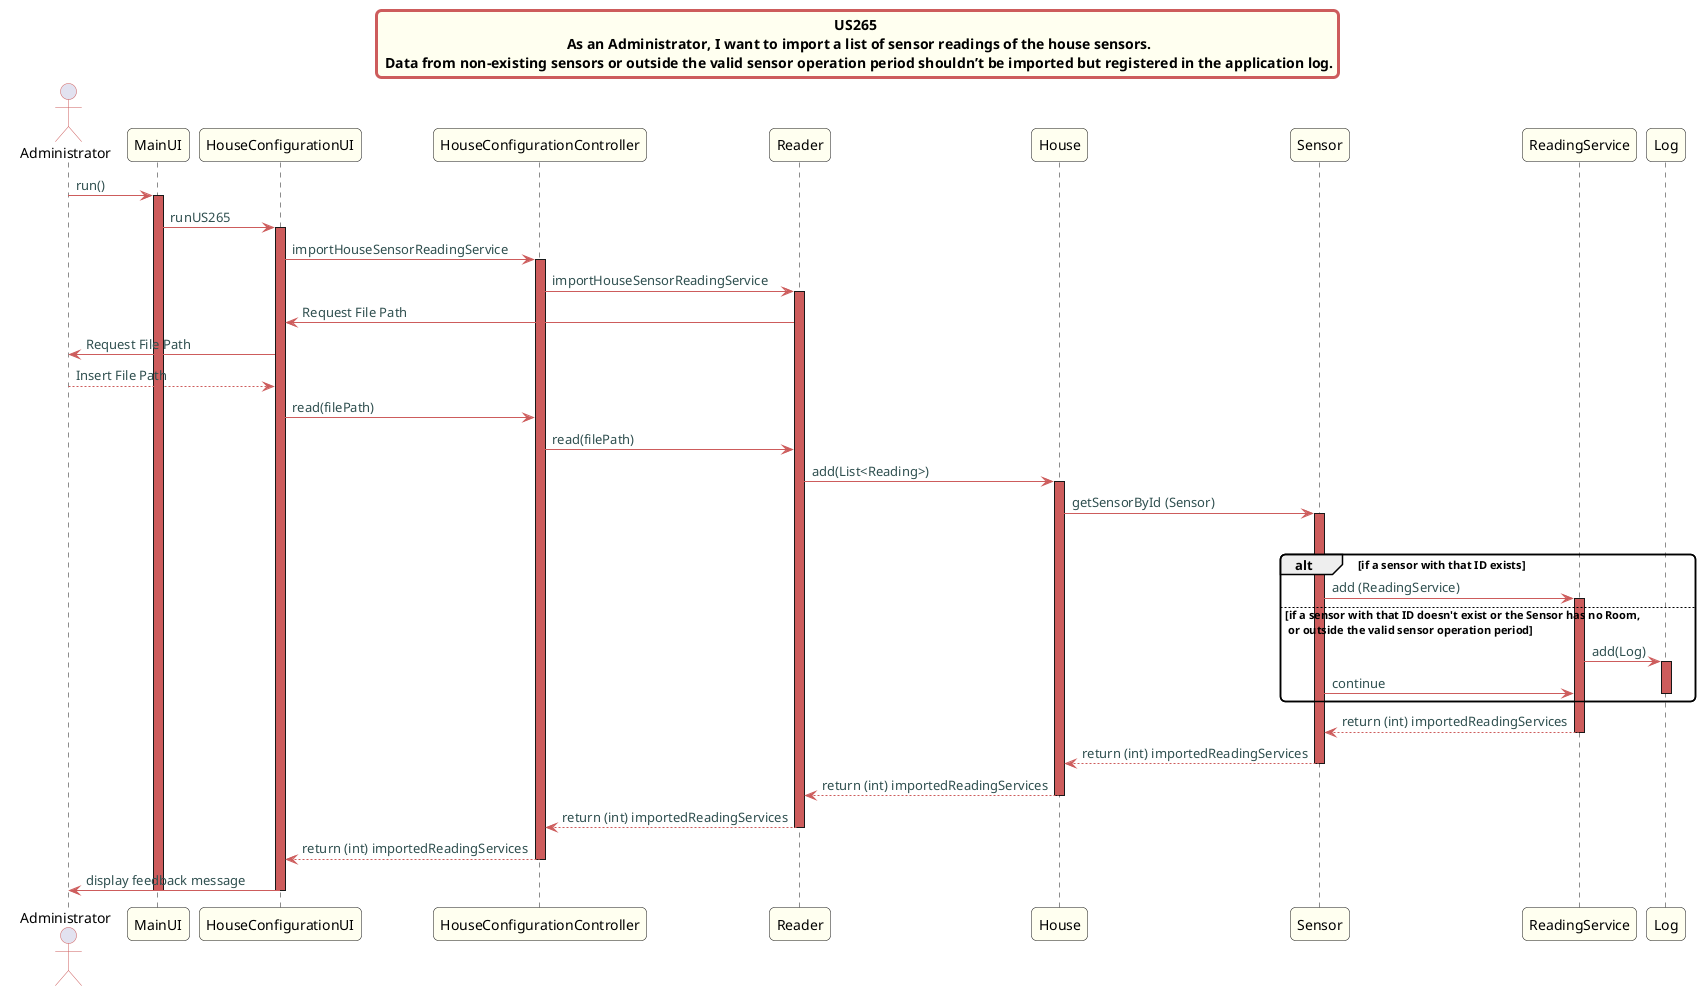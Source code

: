 @startuml

skinparam titleBorderRoundCorner 10
skinparam titleBorderThickness 3
skinparam titleBorderColor indianred
skinparam titleBackgroundColor ivory
skinparam FontName quicksand

skinparam actor {
  BorderColor indianred
  }

skinparam sequence {
  LifeLineBackgroundColor indianred
  ParticipantBackgroundColor ivory
}

skinparam roundcorner 10

skinparam component {
  arrowThickness 1
  ArrowFontName Verdana
  ArrowColor indianred
  ArrowFontColor darkslategrey
}

title US265 \n  As an Administrator, I want to import a list of sensor readings of the house sensors. \n Data from non-existing sensors or outside the valid sensor operation period shouldn’t be imported but registered in the application log.


actor Administrator
Administrator -> MainUI:run()
activate MainUI
MainUI -> HouseConfigurationUI: runUS265
activate HouseConfigurationUI
HouseConfigurationUI -> "HouseConfigurationController": importHouseSensorReadingService
activate HouseConfigurationController
HouseConfigurationController -> "Reader": importHouseSensorReadingService
activate Reader
Reader -> HouseConfigurationUI: Request File Path
HouseConfigurationUI -> Administrator: Request File Path
Administrator --> HouseConfigurationUI: Insert File Path
HouseConfigurationUI -> HouseConfigurationController: read(filePath)
HouseConfigurationController -> "Reader": read(filePath)
"Reader" -> "House": add(List<Reading>)
activate House
"House" -> "Sensor": getSensorById (Sensor)
activate Sensor
loop
alt if a sensor with that ID exists
"Sensor" -> "ReadingService": add (ReadingService)
activate ReadingService
else if a sensor with that ID doesn't exist or the Sensor has no Room, \n or outside the valid sensor operation period
"ReadingService" -> "Log": add(Log)
activate Log
"Sensor" -> "ReadingService": continue
deactivate Log
end
"ReadingService" --> "Sensor": return (int) importedReadingServices
deactivate ReadingService
"Sensor" --> "House": return (int) importedReadingServices
deactivate Sensor
"House" --> "Reader": return (int) importedReadingServices
deactivate House
"Reader" --> "HouseConfigurationController": return (int) importedReadingServices
deactivate Reader
HouseConfigurationController --> HouseConfigurationUI: return (int) importedReadingServices
deactivate HouseConfigurationController
HouseConfigurationUI -> Administrator: display feedback message
deactivate HouseConfigurationUI
deactivate MainUI
@enduml
